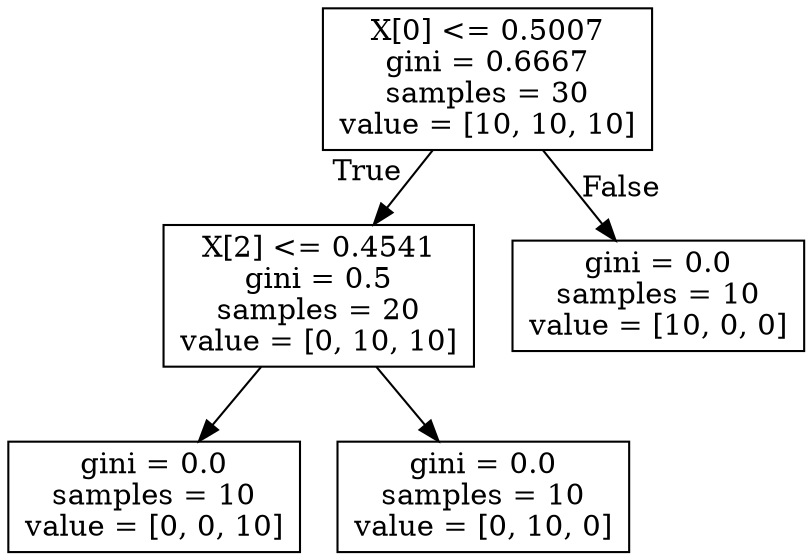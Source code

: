 digraph Tree {
node [shape=box] ;
0 [label="X[0] <= 0.5007\ngini = 0.6667\nsamples = 30\nvalue = [10, 10, 10]"] ;
1 [label="X[2] <= 0.4541\ngini = 0.5\nsamples = 20\nvalue = [0, 10, 10]"] ;
0 -> 1 [labeldistance=2.5, labelangle=45, headlabel="True"] ;
2 [label="gini = 0.0\nsamples = 10\nvalue = [0, 0, 10]"] ;
1 -> 2 ;
3 [label="gini = 0.0\nsamples = 10\nvalue = [0, 10, 0]"] ;
1 -> 3 ;
4 [label="gini = 0.0\nsamples = 10\nvalue = [10, 0, 0]"] ;
0 -> 4 [labeldistance=2.5, labelangle=-45, headlabel="False"] ;
}